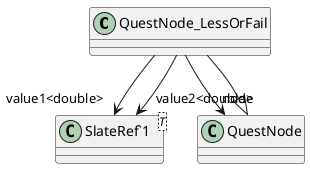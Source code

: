 @startuml
class QuestNode_LessOrFail {
}
class "SlateRef`1"<T> {
}
QuestNode <|-- QuestNode_LessOrFail
QuestNode_LessOrFail --> "value1<double>" "SlateRef`1"
QuestNode_LessOrFail --> "value2<double>" "SlateRef`1"
QuestNode_LessOrFail --> "node" QuestNode
@enduml
